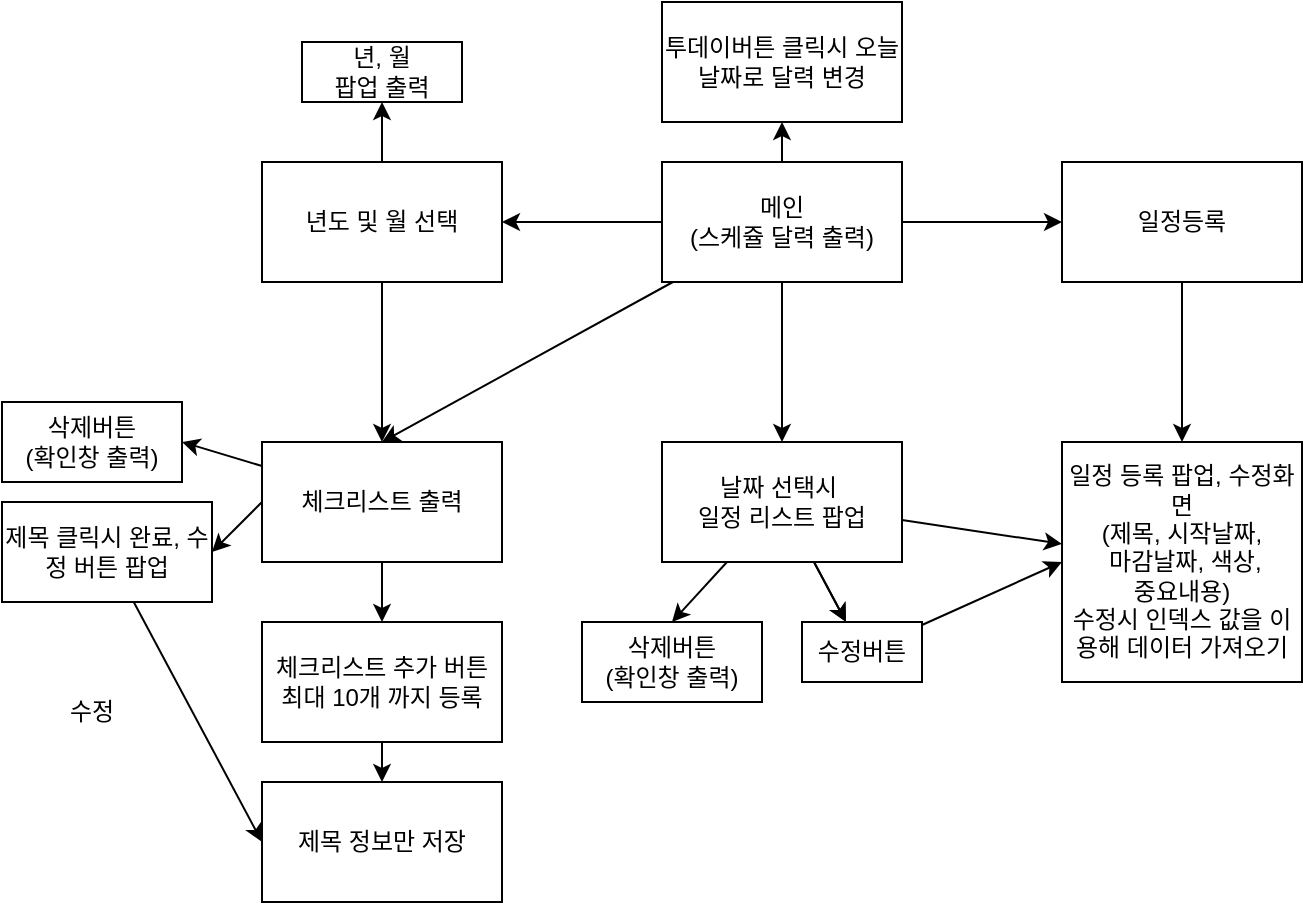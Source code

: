 <mxfile>
    <diagram id="cdIHPgTydjYM1C2lve1I" name="Page-1">
        <mxGraphModel dx="928" dy="466" grid="1" gridSize="10" guides="1" tooltips="1" connect="1" arrows="1" fold="1" page="1" pageScale="1" pageWidth="850" pageHeight="1100" math="0" shadow="0">
            <root>
                <mxCell id="0"/>
                <mxCell id="1" parent="0"/>
                <mxCell id="4" value="" style="edgeStyle=none;html=1;" edge="1" parent="1" source="2" target="3">
                    <mxGeometry relative="1" as="geometry"/>
                </mxCell>
                <mxCell id="5" style="edgeStyle=none;html=1;entryX=0.5;entryY=0;entryDx=0;entryDy=0;" edge="1" parent="1" source="2" target="6">
                    <mxGeometry relative="1" as="geometry">
                        <mxPoint x="210" y="360" as="targetPoint"/>
                    </mxGeometry>
                </mxCell>
                <mxCell id="9" value="" style="edgeStyle=none;html=1;" edge="1" parent="1" source="2" target="8">
                    <mxGeometry relative="1" as="geometry"/>
                </mxCell>
                <mxCell id="14" value="" style="edgeStyle=none;html=1;" edge="1" parent="1" source="2" target="13">
                    <mxGeometry relative="1" as="geometry"/>
                </mxCell>
                <mxCell id="27" value="" style="edgeStyle=none;html=1;" edge="1" parent="1" source="2" target="26">
                    <mxGeometry relative="1" as="geometry"/>
                </mxCell>
                <mxCell id="2" value="메인&lt;br&gt;(스케쥴 달력 출력)" style="whiteSpace=wrap;html=1;" vertex="1" parent="1">
                    <mxGeometry x="350" y="220" width="120" height="60" as="geometry"/>
                </mxCell>
                <mxCell id="7" value="" style="edgeStyle=none;html=1;" edge="1" parent="1" source="3" target="6">
                    <mxGeometry relative="1" as="geometry"/>
                </mxCell>
                <mxCell id="25" value="" style="edgeStyle=none;html=1;" edge="1" parent="1" source="3" target="24">
                    <mxGeometry relative="1" as="geometry"/>
                </mxCell>
                <mxCell id="3" value="년도 및 월 선택" style="whiteSpace=wrap;html=1;" vertex="1" parent="1">
                    <mxGeometry x="150" y="220" width="120" height="60" as="geometry"/>
                </mxCell>
                <mxCell id="29" style="edgeStyle=none;html=1;exitX=0.5;exitY=1;exitDx=0;exitDy=0;entryX=0.5;entryY=0;entryDx=0;entryDy=0;" edge="1" parent="1" source="6" target="28">
                    <mxGeometry relative="1" as="geometry"/>
                </mxCell>
                <mxCell id="35" style="edgeStyle=none;html=1;entryX=1;entryY=0.5;entryDx=0;entryDy=0;" edge="1" parent="1" source="6" target="31">
                    <mxGeometry relative="1" as="geometry"/>
                </mxCell>
                <mxCell id="36" style="edgeStyle=none;html=1;exitX=0;exitY=0.5;exitDx=0;exitDy=0;entryX=1;entryY=0.5;entryDx=0;entryDy=0;" edge="1" parent="1" source="6" target="30">
                    <mxGeometry relative="1" as="geometry"/>
                </mxCell>
                <mxCell id="6" value="체크리스트 출력" style="whiteSpace=wrap;html=1;" vertex="1" parent="1">
                    <mxGeometry x="150" y="360" width="120" height="60" as="geometry"/>
                </mxCell>
                <mxCell id="11" value="" style="edgeStyle=none;html=1;" edge="1" parent="1" source="8" target="10">
                    <mxGeometry relative="1" as="geometry"/>
                </mxCell>
                <mxCell id="8" value="일정등록" style="whiteSpace=wrap;html=1;" vertex="1" parent="1">
                    <mxGeometry x="550" y="220" width="120" height="60" as="geometry"/>
                </mxCell>
                <mxCell id="10" value="일정 등록 팝업, 수정화면&lt;br&gt;(제목, 시작날짜,&lt;br&gt;&amp;nbsp;마감날짜, 색상,&lt;br&gt;중요내용)&lt;br&gt;수정시 인덱스 값을 이용해 데이터 가져오기" style="whiteSpace=wrap;html=1;" vertex="1" parent="1">
                    <mxGeometry x="550" y="360" width="120" height="120" as="geometry"/>
                </mxCell>
                <mxCell id="15" value="" style="edgeStyle=none;html=1;" edge="1" parent="1" source="13" target="10">
                    <mxGeometry relative="1" as="geometry"/>
                </mxCell>
                <mxCell id="18" value="" style="edgeStyle=none;html=1;" edge="1" parent="1" source="13" target="17">
                    <mxGeometry relative="1" as="geometry"/>
                </mxCell>
                <mxCell id="20" value="" style="edgeStyle=none;html=1;" edge="1" parent="1" source="13" target="17">
                    <mxGeometry relative="1" as="geometry"/>
                </mxCell>
                <mxCell id="21" style="edgeStyle=none;html=1;entryX=0.5;entryY=0;entryDx=0;entryDy=0;" edge="1" parent="1" source="13" target="23">
                    <mxGeometry relative="1" as="geometry">
                        <mxPoint x="358" y="450.0" as="targetPoint"/>
                    </mxGeometry>
                </mxCell>
                <mxCell id="13" value="날짜 선택시&amp;nbsp;&lt;br&gt;일정 리스트 팝업" style="whiteSpace=wrap;html=1;" vertex="1" parent="1">
                    <mxGeometry x="350" y="360" width="120" height="60" as="geometry"/>
                </mxCell>
                <mxCell id="19" style="edgeStyle=none;html=1;entryX=0;entryY=0.5;entryDx=0;entryDy=0;" edge="1" parent="1" source="17" target="10">
                    <mxGeometry relative="1" as="geometry"/>
                </mxCell>
                <mxCell id="17" value="수정버튼" style="whiteSpace=wrap;html=1;" vertex="1" parent="1">
                    <mxGeometry x="420" y="450" width="60" height="30" as="geometry"/>
                </mxCell>
                <mxCell id="23" value="삭제버튼&lt;br&gt;(확인창 출력)" style="whiteSpace=wrap;html=1;" vertex="1" parent="1">
                    <mxGeometry x="310" y="450" width="90" height="40" as="geometry"/>
                </mxCell>
                <mxCell id="24" value="년, 월 &lt;br&gt;팝업 출력" style="whiteSpace=wrap;html=1;" vertex="1" parent="1">
                    <mxGeometry x="170" y="160" width="80" height="30" as="geometry"/>
                </mxCell>
                <mxCell id="26" value="투데이버튼 클릭시 오늘 날짜로 달력 변경" style="whiteSpace=wrap;html=1;" vertex="1" parent="1">
                    <mxGeometry x="350" y="140" width="120" height="60" as="geometry"/>
                </mxCell>
                <mxCell id="32" style="edgeStyle=none;html=1;exitX=0.5;exitY=0;exitDx=0;exitDy=0;entryX=0.5;entryY=0;entryDx=0;entryDy=0;" edge="1" parent="1" source="31" target="31">
                    <mxGeometry relative="1" as="geometry"/>
                </mxCell>
                <mxCell id="38" value="" style="edgeStyle=none;html=1;" edge="1" parent="1" source="28" target="37">
                    <mxGeometry relative="1" as="geometry"/>
                </mxCell>
                <mxCell id="28" value="체크리스트 추가 버튼&lt;br&gt;최대 10개 까지 등록" style="whiteSpace=wrap;html=1;" vertex="1" parent="1">
                    <mxGeometry x="150" y="450" width="120" height="60" as="geometry"/>
                </mxCell>
                <mxCell id="39" style="edgeStyle=none;html=1;entryX=0;entryY=0.5;entryDx=0;entryDy=0;" edge="1" parent="1" source="30" target="37">
                    <mxGeometry relative="1" as="geometry"/>
                </mxCell>
                <mxCell id="30" value="제목 클릭시 완료, 수정 버튼 팝업" style="whiteSpace=wrap;html=1;" vertex="1" parent="1">
                    <mxGeometry x="20" y="390" width="105" height="50" as="geometry"/>
                </mxCell>
                <mxCell id="31" value="삭제버튼&lt;br&gt;(확인창 출력)" style="whiteSpace=wrap;html=1;" vertex="1" parent="1">
                    <mxGeometry x="20" y="340" width="90" height="40" as="geometry"/>
                </mxCell>
                <mxCell id="37" value="제목 정보만 저장" style="whiteSpace=wrap;html=1;" vertex="1" parent="1">
                    <mxGeometry x="150" y="530" width="120" height="60" as="geometry"/>
                </mxCell>
                <mxCell id="40" value="수정" style="text;html=1;strokeColor=none;fillColor=none;align=center;verticalAlign=middle;whiteSpace=wrap;rounded=0;" vertex="1" parent="1">
                    <mxGeometry x="35" y="480" width="60" height="30" as="geometry"/>
                </mxCell>
            </root>
        </mxGraphModel>
    </diagram>
</mxfile>